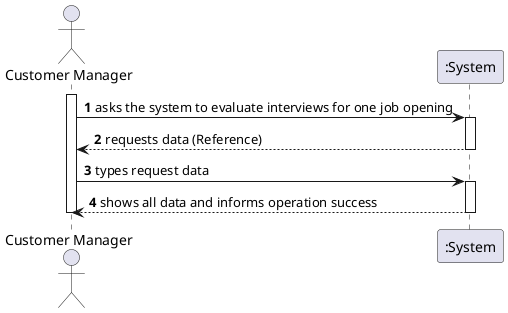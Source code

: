 @startuml US1002_SSD

autonumber

actor Manager as "Customer Manager"

activate Manager

Manager -> ":System" : asks the system to evaluate interviews for one job opening
activate ":System"

":System" --> Manager : requests data (Reference)
deactivate ":System"

Manager -> ":System" : types request data
activate ":System"



":System" --> Manager : shows all data and informs operation success
deactivate ":System"

deactivate Manager

@enduml

